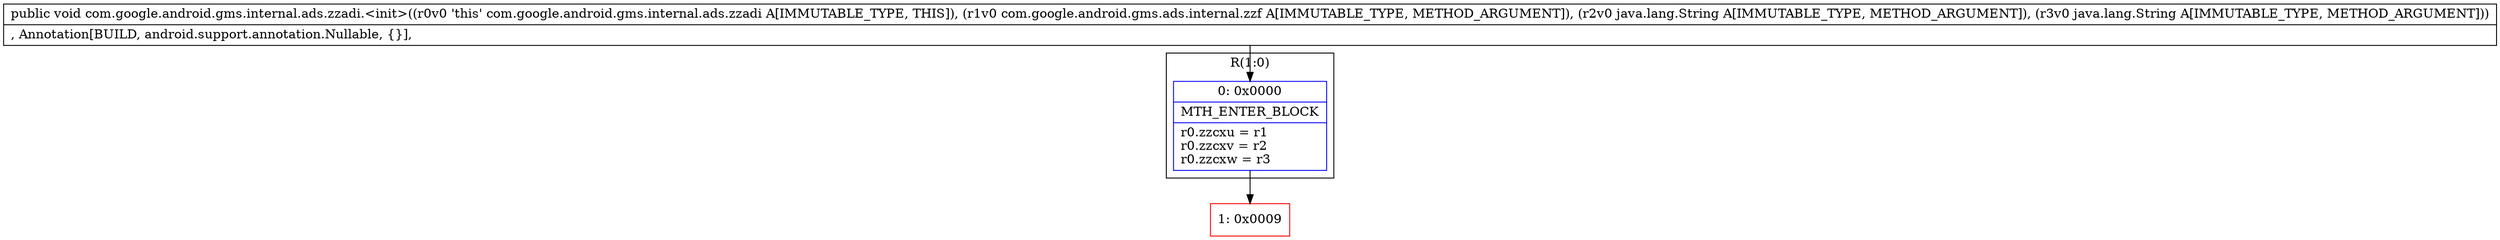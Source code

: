 digraph "CFG forcom.google.android.gms.internal.ads.zzadi.\<init\>(Lcom\/google\/android\/gms\/ads\/internal\/zzf;Ljava\/lang\/String;Ljava\/lang\/String;)V" {
subgraph cluster_Region_301172531 {
label = "R(1:0)";
node [shape=record,color=blue];
Node_0 [shape=record,label="{0\:\ 0x0000|MTH_ENTER_BLOCK\l|r0.zzcxu = r1\lr0.zzcxv = r2\lr0.zzcxw = r3\l}"];
}
Node_1 [shape=record,color=red,label="{1\:\ 0x0009}"];
MethodNode[shape=record,label="{public void com.google.android.gms.internal.ads.zzadi.\<init\>((r0v0 'this' com.google.android.gms.internal.ads.zzadi A[IMMUTABLE_TYPE, THIS]), (r1v0 com.google.android.gms.ads.internal.zzf A[IMMUTABLE_TYPE, METHOD_ARGUMENT]), (r2v0 java.lang.String A[IMMUTABLE_TYPE, METHOD_ARGUMENT]), (r3v0 java.lang.String A[IMMUTABLE_TYPE, METHOD_ARGUMENT]))  | , Annotation[BUILD, android.support.annotation.Nullable, \{\}], \l}"];
MethodNode -> Node_0;
Node_0 -> Node_1;
}

